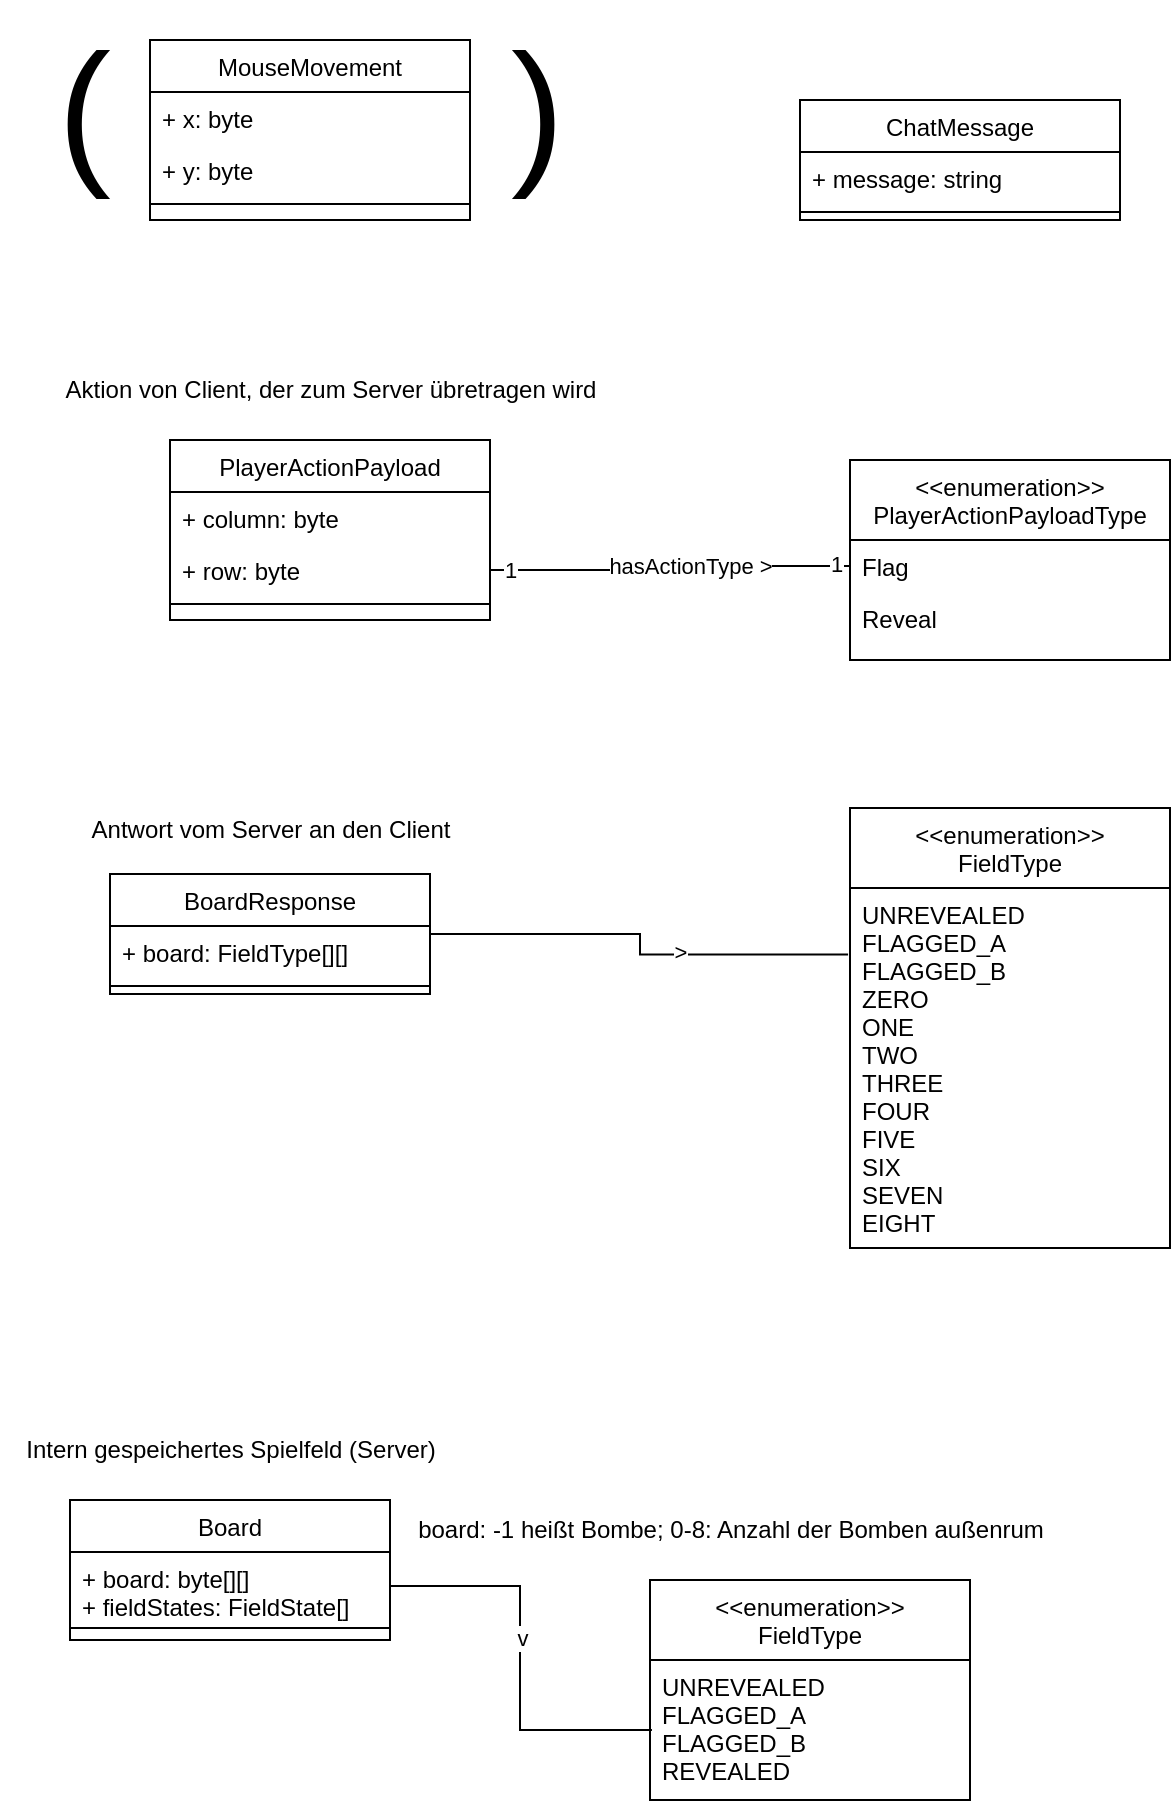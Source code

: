 <mxfile version="21.2.9" type="github">
  <diagram id="C5RBs43oDa-KdzZeNtuy" name="Page-1">
    <mxGraphModel dx="1434" dy="902" grid="1" gridSize="10" guides="1" tooltips="1" connect="1" arrows="1" fold="1" page="1" pageScale="1" pageWidth="827" pageHeight="1169" math="0" shadow="0">
      <root>
        <mxCell id="WIyWlLk6GJQsqaUBKTNV-0" />
        <mxCell id="WIyWlLk6GJQsqaUBKTNV-1" parent="WIyWlLk6GJQsqaUBKTNV-0" />
        <mxCell id="zkfFHV4jXpPFQw0GAbJ--0" value="PlayerActionPayload" style="swimlane;fontStyle=0;align=center;verticalAlign=top;childLayout=stackLayout;horizontal=1;startSize=26;horizontalStack=0;resizeParent=1;resizeLast=0;collapsible=1;marginBottom=0;rounded=0;shadow=0;strokeWidth=1;" parent="WIyWlLk6GJQsqaUBKTNV-1" vertex="1">
          <mxGeometry x="195" y="330" width="160" height="90" as="geometry">
            <mxRectangle x="230" y="140" width="160" height="26" as="alternateBounds" />
          </mxGeometry>
        </mxCell>
        <mxCell id="zkfFHV4jXpPFQw0GAbJ--1" value="+ column: byte" style="text;align=left;verticalAlign=top;spacingLeft=4;spacingRight=4;overflow=hidden;rotatable=0;points=[[0,0.5],[1,0.5]];portConstraint=eastwest;" parent="zkfFHV4jXpPFQw0GAbJ--0" vertex="1">
          <mxGeometry y="26" width="160" height="26" as="geometry" />
        </mxCell>
        <mxCell id="zkfFHV4jXpPFQw0GAbJ--2" value="+ row: byte" style="text;align=left;verticalAlign=top;spacingLeft=4;spacingRight=4;overflow=hidden;rotatable=0;points=[[0,0.5],[1,0.5]];portConstraint=eastwest;rounded=0;shadow=0;html=0;" parent="zkfFHV4jXpPFQw0GAbJ--0" vertex="1">
          <mxGeometry y="52" width="160" height="26" as="geometry" />
        </mxCell>
        <mxCell id="zkfFHV4jXpPFQw0GAbJ--4" value="" style="line;html=1;strokeWidth=1;align=left;verticalAlign=middle;spacingTop=-1;spacingLeft=3;spacingRight=3;rotatable=0;labelPosition=right;points=[];portConstraint=eastwest;" parent="zkfFHV4jXpPFQw0GAbJ--0" vertex="1">
          <mxGeometry y="78" width="160" height="8" as="geometry" />
        </mxCell>
        <mxCell id="txWwnfR5ILLDlTxguffX-0" value="Aktion von Client, der zum Server übretragen wird" style="text;html=1;align=center;verticalAlign=middle;resizable=0;points=[];autosize=1;strokeColor=none;fillColor=none;" parent="WIyWlLk6GJQsqaUBKTNV-1" vertex="1">
          <mxGeometry x="130" y="290" width="290" height="30" as="geometry" />
        </mxCell>
        <mxCell id="txWwnfR5ILLDlTxguffX-1" value="&lt;&lt;enumeration&gt;&gt;&#xa;PlayerActionPayloadType&#xa;" style="swimlane;fontStyle=0;align=center;verticalAlign=top;childLayout=stackLayout;horizontal=1;startSize=40;horizontalStack=0;resizeParent=1;resizeLast=0;collapsible=1;marginBottom=0;rounded=0;shadow=0;strokeWidth=1;" parent="WIyWlLk6GJQsqaUBKTNV-1" vertex="1">
          <mxGeometry x="535" y="340" width="160" height="100" as="geometry">
            <mxRectangle x="230" y="140" width="160" height="26" as="alternateBounds" />
          </mxGeometry>
        </mxCell>
        <mxCell id="txWwnfR5ILLDlTxguffX-2" value="Flag" style="text;align=left;verticalAlign=top;spacingLeft=4;spacingRight=4;overflow=hidden;rotatable=0;points=[[0,0.5],[1,0.5]];portConstraint=eastwest;" parent="txWwnfR5ILLDlTxguffX-1" vertex="1">
          <mxGeometry y="40" width="160" height="26" as="geometry" />
        </mxCell>
        <mxCell id="txWwnfR5ILLDlTxguffX-3" value="Reveal" style="text;align=left;verticalAlign=top;spacingLeft=4;spacingRight=4;overflow=hidden;rotatable=0;points=[[0,0.5],[1,0.5]];portConstraint=eastwest;rounded=0;shadow=0;html=0;" parent="txWwnfR5ILLDlTxguffX-1" vertex="1">
          <mxGeometry y="66" width="160" height="26" as="geometry" />
        </mxCell>
        <mxCell id="txWwnfR5ILLDlTxguffX-7" style="edgeStyle=orthogonalEdgeStyle;rounded=0;orthogonalLoop=1;jettySize=auto;html=1;exitX=1;exitY=0.5;exitDx=0;exitDy=0;entryX=0;entryY=0.5;entryDx=0;entryDy=0;endArrow=none;endFill=0;" parent="WIyWlLk6GJQsqaUBKTNV-1" source="zkfFHV4jXpPFQw0GAbJ--2" target="txWwnfR5ILLDlTxguffX-2" edge="1">
          <mxGeometry relative="1" as="geometry" />
        </mxCell>
        <mxCell id="txWwnfR5ILLDlTxguffX-8" value="hasActionType &amp;gt;" style="edgeLabel;html=1;align=center;verticalAlign=middle;resizable=0;points=[];" parent="txWwnfR5ILLDlTxguffX-7" vertex="1" connectable="0">
          <mxGeometry x="0.219" y="1" relative="1" as="geometry">
            <mxPoint x="-9" y="1" as="offset" />
          </mxGeometry>
        </mxCell>
        <mxCell id="txWwnfR5ILLDlTxguffX-9" value="1" style="edgeLabel;html=1;align=center;verticalAlign=middle;resizable=0;points=[];" parent="txWwnfR5ILLDlTxguffX-7" vertex="1" connectable="0">
          <mxGeometry x="-0.892" relative="1" as="geometry">
            <mxPoint as="offset" />
          </mxGeometry>
        </mxCell>
        <mxCell id="txWwnfR5ILLDlTxguffX-10" value="1" style="edgeLabel;html=1;align=center;verticalAlign=middle;resizable=0;points=[];" parent="txWwnfR5ILLDlTxguffX-7" vertex="1" connectable="0">
          <mxGeometry x="0.925" y="1" relative="1" as="geometry">
            <mxPoint as="offset" />
          </mxGeometry>
        </mxCell>
        <mxCell id="txWwnfR5ILLDlTxguffX-11" value="&lt;&lt;enumeration&gt;&gt;&#xa;FieldType&#xa;" style="swimlane;fontStyle=0;align=center;verticalAlign=top;childLayout=stackLayout;horizontal=1;startSize=40;horizontalStack=0;resizeParent=1;resizeLast=0;collapsible=1;marginBottom=0;rounded=0;shadow=0;strokeWidth=1;" parent="WIyWlLk6GJQsqaUBKTNV-1" vertex="1">
          <mxGeometry x="535" y="514" width="160" height="220" as="geometry">
            <mxRectangle x="560" y="304" width="160" height="26" as="alternateBounds" />
          </mxGeometry>
        </mxCell>
        <mxCell id="txWwnfR5ILLDlTxguffX-13" value="UNREVEALED&#xa;FLAGGED_A&#xa;FLAGGED_B&#xa;ZERO&#xa;ONE&#xa;TWO&#xa;THREE&#xa;FOUR&#xa;FIVE&#xa;SIX&#xa;SEVEN&#xa;EIGHT&#xa;" style="text;align=left;verticalAlign=top;spacingLeft=4;spacingRight=4;overflow=hidden;rotatable=0;points=[[0,0.5],[1,0.5]];portConstraint=eastwest;rounded=0;shadow=0;html=0;" parent="txWwnfR5ILLDlTxguffX-11" vertex="1">
          <mxGeometry y="40" width="160" height="180" as="geometry" />
        </mxCell>
        <mxCell id="txWwnfR5ILLDlTxguffX-21" style="edgeStyle=orthogonalEdgeStyle;rounded=0;orthogonalLoop=1;jettySize=auto;html=1;entryX=-0.006;entryY=0.185;entryDx=0;entryDy=0;entryPerimeter=0;endArrow=none;endFill=0;" parent="WIyWlLk6GJQsqaUBKTNV-1" source="txWwnfR5ILLDlTxguffX-16" target="txWwnfR5ILLDlTxguffX-13" edge="1">
          <mxGeometry relative="1" as="geometry" />
        </mxCell>
        <mxCell id="txWwnfR5ILLDlTxguffX-24" value="&amp;gt;" style="edgeLabel;html=1;align=center;verticalAlign=middle;resizable=0;points=[];" parent="txWwnfR5ILLDlTxguffX-21" vertex="1" connectable="0">
          <mxGeometry x="0.237" y="2" relative="1" as="geometry">
            <mxPoint as="offset" />
          </mxGeometry>
        </mxCell>
        <mxCell id="txWwnfR5ILLDlTxguffX-16" value="BoardResponse" style="swimlane;fontStyle=0;align=center;verticalAlign=top;childLayout=stackLayout;horizontal=1;startSize=26;horizontalStack=0;resizeParent=1;resizeLast=0;collapsible=1;marginBottom=0;rounded=0;shadow=0;strokeWidth=1;" parent="WIyWlLk6GJQsqaUBKTNV-1" vertex="1">
          <mxGeometry x="165" y="547" width="160" height="60" as="geometry">
            <mxRectangle x="230" y="140" width="160" height="26" as="alternateBounds" />
          </mxGeometry>
        </mxCell>
        <mxCell id="txWwnfR5ILLDlTxguffX-17" value="+ board: FieldType[][]" style="text;align=left;verticalAlign=top;spacingLeft=4;spacingRight=4;overflow=hidden;rotatable=0;points=[[0,0.5],[1,0.5]];portConstraint=eastwest;" parent="txWwnfR5ILLDlTxguffX-16" vertex="1">
          <mxGeometry y="26" width="160" height="26" as="geometry" />
        </mxCell>
        <mxCell id="txWwnfR5ILLDlTxguffX-19" value="" style="line;html=1;strokeWidth=1;align=left;verticalAlign=middle;spacingTop=-1;spacingLeft=3;spacingRight=3;rotatable=0;labelPosition=right;points=[];portConstraint=eastwest;" parent="txWwnfR5ILLDlTxguffX-16" vertex="1">
          <mxGeometry y="52" width="160" height="8" as="geometry" />
        </mxCell>
        <mxCell id="txWwnfR5ILLDlTxguffX-22" value="Antwort vom Server an den Client" style="text;html=1;align=center;verticalAlign=middle;resizable=0;points=[];autosize=1;strokeColor=none;fillColor=none;" parent="WIyWlLk6GJQsqaUBKTNV-1" vertex="1">
          <mxGeometry x="145" y="510" width="200" height="30" as="geometry" />
        </mxCell>
        <mxCell id="txWwnfR5ILLDlTxguffX-25" value="Board" style="swimlane;fontStyle=0;align=center;verticalAlign=top;childLayout=stackLayout;horizontal=1;startSize=26;horizontalStack=0;resizeParent=1;resizeLast=0;collapsible=1;marginBottom=0;rounded=0;shadow=0;strokeWidth=1;" parent="WIyWlLk6GJQsqaUBKTNV-1" vertex="1">
          <mxGeometry x="145" y="860" width="160" height="70" as="geometry">
            <mxRectangle x="230" y="140" width="160" height="26" as="alternateBounds" />
          </mxGeometry>
        </mxCell>
        <mxCell id="txWwnfR5ILLDlTxguffX-26" value="+ board: byte[][]&#xa;+ fieldStates: FieldState[]&#xa;" style="text;align=left;verticalAlign=top;spacingLeft=4;spacingRight=4;overflow=hidden;rotatable=0;points=[[0,0.5],[1,0.5]];portConstraint=eastwest;" parent="txWwnfR5ILLDlTxguffX-25" vertex="1">
          <mxGeometry y="26" width="160" height="34" as="geometry" />
        </mxCell>
        <mxCell id="txWwnfR5ILLDlTxguffX-27" value="" style="line;html=1;strokeWidth=1;align=left;verticalAlign=middle;spacingTop=-1;spacingLeft=3;spacingRight=3;rotatable=0;labelPosition=right;points=[];portConstraint=eastwest;" parent="txWwnfR5ILLDlTxguffX-25" vertex="1">
          <mxGeometry y="60" width="160" height="8" as="geometry" />
        </mxCell>
        <mxCell id="txWwnfR5ILLDlTxguffX-28" value="Intern gespeichertes Spielfeld (Server)" style="text;html=1;align=center;verticalAlign=middle;resizable=0;points=[];autosize=1;strokeColor=none;fillColor=none;" parent="WIyWlLk6GJQsqaUBKTNV-1" vertex="1">
          <mxGeometry x="110" y="820" width="230" height="30" as="geometry" />
        </mxCell>
        <mxCell id="txWwnfR5ILLDlTxguffX-29" value="board: -1 heißt Bombe; 0-8: Anzahl der Bomben außenrum" style="text;html=1;align=center;verticalAlign=middle;resizable=0;points=[];autosize=1;strokeColor=none;fillColor=none;" parent="WIyWlLk6GJQsqaUBKTNV-1" vertex="1">
          <mxGeometry x="305" y="860" width="340" height="30" as="geometry" />
        </mxCell>
        <mxCell id="txWwnfR5ILLDlTxguffX-30" value="&lt;&lt;enumeration&gt;&gt;&#xa;FieldType&#xa;" style="swimlane;fontStyle=0;align=center;verticalAlign=top;childLayout=stackLayout;horizontal=1;startSize=40;horizontalStack=0;resizeParent=1;resizeLast=0;collapsible=1;marginBottom=0;rounded=0;shadow=0;strokeWidth=1;" parent="WIyWlLk6GJQsqaUBKTNV-1" vertex="1">
          <mxGeometry x="435" y="900" width="160" height="110" as="geometry">
            <mxRectangle x="560" y="304" width="160" height="26" as="alternateBounds" />
          </mxGeometry>
        </mxCell>
        <mxCell id="txWwnfR5ILLDlTxguffX-31" value="UNREVEALED&#xa;FLAGGED_A&#xa;FLAGGED_B&#xa;REVEALED&#xa;" style="text;align=left;verticalAlign=top;spacingLeft=4;spacingRight=4;overflow=hidden;rotatable=0;points=[[0,0.5],[1,0.5]];portConstraint=eastwest;rounded=0;shadow=0;html=0;" parent="txWwnfR5ILLDlTxguffX-30" vertex="1">
          <mxGeometry y="40" width="160" height="60" as="geometry" />
        </mxCell>
        <mxCell id="txWwnfR5ILLDlTxguffX-32" style="edgeStyle=orthogonalEdgeStyle;rounded=0;orthogonalLoop=1;jettySize=auto;html=1;exitX=1;exitY=0.5;exitDx=0;exitDy=0;entryX=0.006;entryY=0.583;entryDx=0;entryDy=0;entryPerimeter=0;endArrow=none;endFill=0;" parent="WIyWlLk6GJQsqaUBKTNV-1" source="txWwnfR5ILLDlTxguffX-26" target="txWwnfR5ILLDlTxguffX-31" edge="1">
          <mxGeometry relative="1" as="geometry" />
        </mxCell>
        <mxCell id="txWwnfR5ILLDlTxguffX-33" value="v" style="edgeLabel;html=1;align=center;verticalAlign=middle;resizable=0;points=[];" parent="txWwnfR5ILLDlTxguffX-32" vertex="1" connectable="0">
          <mxGeometry x="-0.101" y="1" relative="1" as="geometry">
            <mxPoint as="offset" />
          </mxGeometry>
        </mxCell>
        <mxCell id="txWwnfR5ILLDlTxguffX-34" value="MouseMovement" style="swimlane;fontStyle=0;align=center;verticalAlign=top;childLayout=stackLayout;horizontal=1;startSize=26;horizontalStack=0;resizeParent=1;resizeLast=0;collapsible=1;marginBottom=0;rounded=0;shadow=0;strokeWidth=1;" parent="WIyWlLk6GJQsqaUBKTNV-1" vertex="1">
          <mxGeometry x="185" y="130" width="160" height="90" as="geometry">
            <mxRectangle x="230" y="140" width="160" height="26" as="alternateBounds" />
          </mxGeometry>
        </mxCell>
        <mxCell id="txWwnfR5ILLDlTxguffX-35" value="+ x: byte" style="text;align=left;verticalAlign=top;spacingLeft=4;spacingRight=4;overflow=hidden;rotatable=0;points=[[0,0.5],[1,0.5]];portConstraint=eastwest;" parent="txWwnfR5ILLDlTxguffX-34" vertex="1">
          <mxGeometry y="26" width="160" height="26" as="geometry" />
        </mxCell>
        <mxCell id="txWwnfR5ILLDlTxguffX-36" value="+ y: byte" style="text;align=left;verticalAlign=top;spacingLeft=4;spacingRight=4;overflow=hidden;rotatable=0;points=[[0,0.5],[1,0.5]];portConstraint=eastwest;rounded=0;shadow=0;html=0;" parent="txWwnfR5ILLDlTxguffX-34" vertex="1">
          <mxGeometry y="52" width="160" height="26" as="geometry" />
        </mxCell>
        <mxCell id="txWwnfR5ILLDlTxguffX-37" value="" style="line;html=1;strokeWidth=1;align=left;verticalAlign=middle;spacingTop=-1;spacingLeft=3;spacingRight=3;rotatable=0;labelPosition=right;points=[];portConstraint=eastwest;" parent="txWwnfR5ILLDlTxguffX-34" vertex="1">
          <mxGeometry y="78" width="160" height="8" as="geometry" />
        </mxCell>
        <mxCell id="txWwnfR5ILLDlTxguffX-38" value="&lt;font style=&quot;font-size: 80px;&quot;&gt;(&amp;nbsp;&amp;nbsp;&amp;nbsp;&amp;nbsp;&amp;nbsp;&amp;nbsp;&amp;nbsp;&amp;nbsp; )&lt;br&gt;&lt;/font&gt;" style="text;html=1;align=center;verticalAlign=middle;resizable=0;points=[];autosize=1;strokeColor=none;fillColor=none;" parent="WIyWlLk6GJQsqaUBKTNV-1" vertex="1">
          <mxGeometry x="125" y="110" width="280" height="110" as="geometry" />
        </mxCell>
        <mxCell id="txWwnfR5ILLDlTxguffX-46" value="ChatMessage" style="swimlane;fontStyle=0;align=center;verticalAlign=top;childLayout=stackLayout;horizontal=1;startSize=26;horizontalStack=0;resizeParent=1;resizeLast=0;collapsible=1;marginBottom=0;rounded=0;shadow=0;strokeWidth=1;" parent="WIyWlLk6GJQsqaUBKTNV-1" vertex="1">
          <mxGeometry x="510" y="160" width="160" height="60" as="geometry">
            <mxRectangle x="230" y="140" width="160" height="26" as="alternateBounds" />
          </mxGeometry>
        </mxCell>
        <mxCell id="txWwnfR5ILLDlTxguffX-47" value="+ message: string" style="text;align=left;verticalAlign=top;spacingLeft=4;spacingRight=4;overflow=hidden;rotatable=0;points=[[0,0.5],[1,0.5]];portConstraint=eastwest;" parent="txWwnfR5ILLDlTxguffX-46" vertex="1">
          <mxGeometry y="26" width="160" height="26" as="geometry" />
        </mxCell>
        <mxCell id="txWwnfR5ILLDlTxguffX-49" value="" style="line;html=1;strokeWidth=1;align=left;verticalAlign=middle;spacingTop=-1;spacingLeft=3;spacingRight=3;rotatable=0;labelPosition=right;points=[];portConstraint=eastwest;" parent="txWwnfR5ILLDlTxguffX-46" vertex="1">
          <mxGeometry y="52" width="160" height="8" as="geometry" />
        </mxCell>
      </root>
    </mxGraphModel>
  </diagram>
</mxfile>
